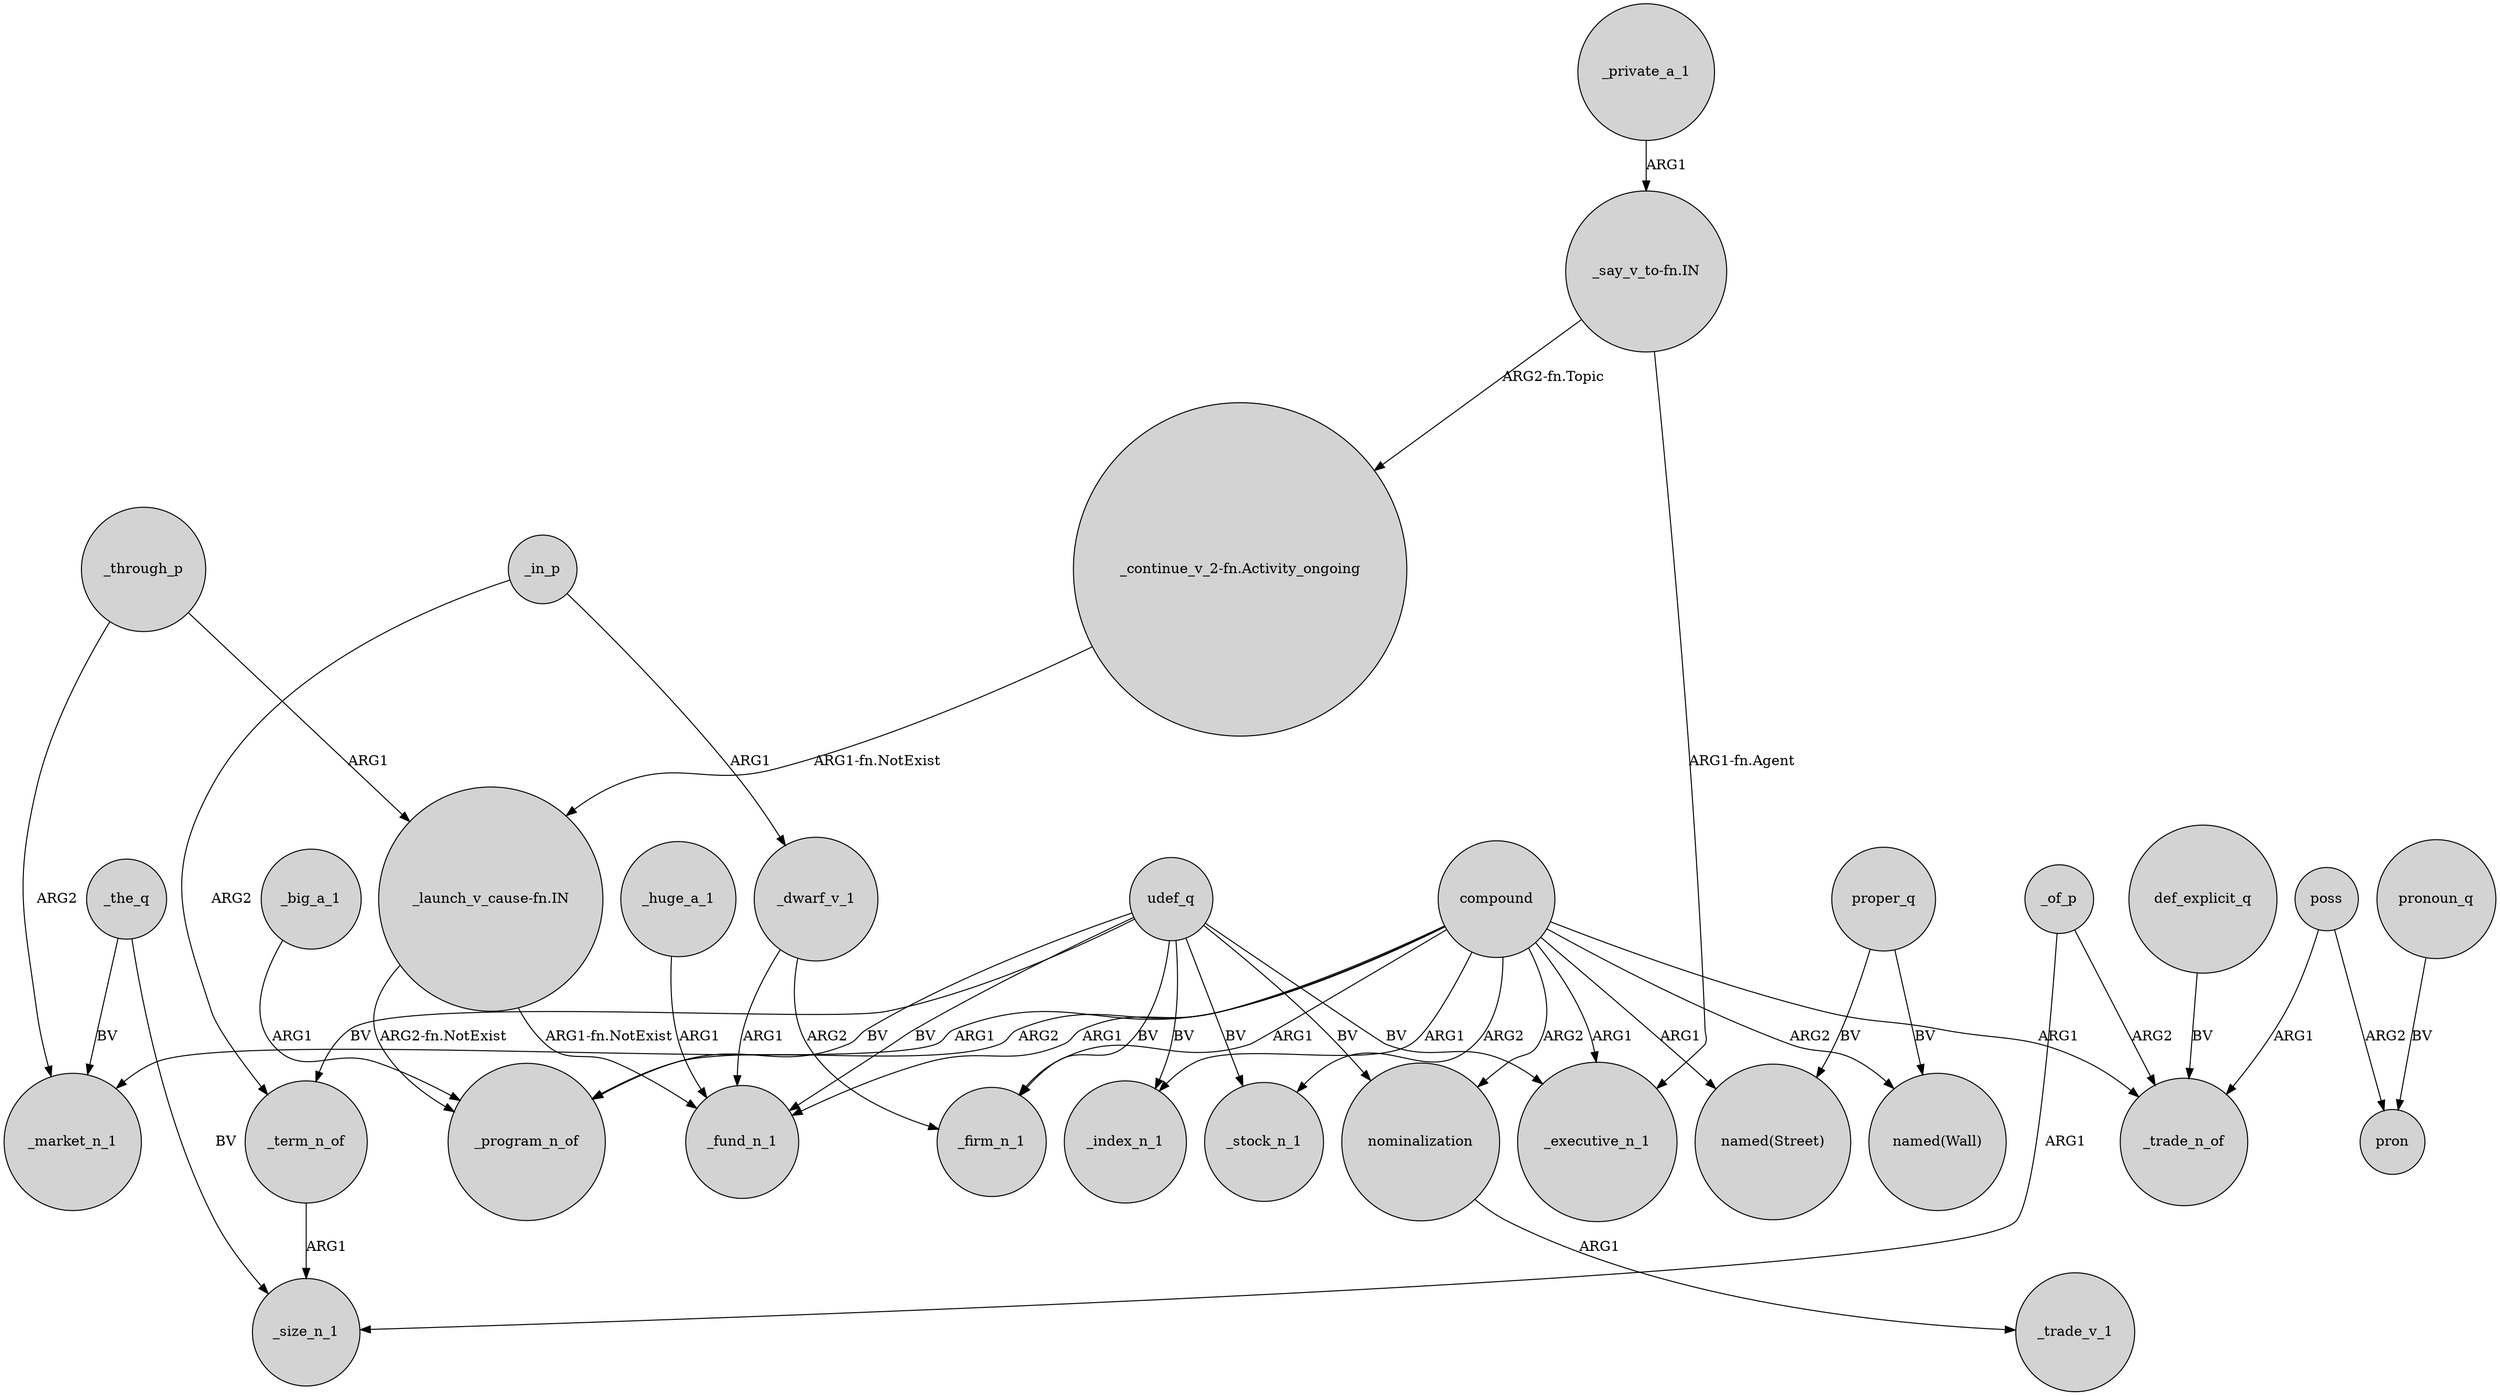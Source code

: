 digraph {
	node [shape=circle style=filled]
	"_launch_v_cause-fn.IN" -> _program_n_of [label="ARG2-fn.NotExist"]
	compound -> _program_n_of [label=ARG2]
	_the_q -> _size_n_1 [label=BV]
	poss -> pron [label=ARG2]
	udef_q -> _executive_n_1 [label=BV]
	compound -> "named(Street)" [label=ARG1]
	proper_q -> "named(Wall)" [label=BV]
	_dwarf_v_1 -> _firm_n_1 [label=ARG2]
	_term_n_of -> _size_n_1 [label=ARG1]
	compound -> _trade_n_of [label=ARG1]
	_huge_a_1 -> _fund_n_1 [label=ARG1]
	compound -> _executive_n_1 [label=ARG1]
	udef_q -> _firm_n_1 [label=BV]
	udef_q -> _program_n_of [label=BV]
	compound -> nominalization [label=ARG2]
	def_explicit_q -> _trade_n_of [label=BV]
	nominalization -> _trade_v_1 [label=ARG1]
	udef_q -> _index_n_1 [label=BV]
	"_say_v_to-fn.IN" -> "_continue_v_2-fn.Activity_ongoing" [label="ARG2-fn.Topic"]
	_through_p -> "_launch_v_cause-fn.IN" [label=ARG1]
	_dwarf_v_1 -> _fund_n_1 [label=ARG1]
	compound -> _stock_n_1 [label=ARG2]
	proper_q -> "named(Street)" [label=BV]
	_of_p -> _size_n_1 [label=ARG1]
	poss -> _trade_n_of [label=ARG1]
	pronoun_q -> pron [label=BV]
	_through_p -> _market_n_1 [label=ARG2]
	udef_q -> _stock_n_1 [label=BV]
	compound -> "named(Wall)" [label=ARG2]
	"_say_v_to-fn.IN" -> _executive_n_1 [label="ARG1-fn.Agent"]
	_in_p -> _dwarf_v_1 [label=ARG1]
	_in_p -> _term_n_of [label=ARG2]
	udef_q -> _term_n_of [label=BV]
	_private_a_1 -> "_say_v_to-fn.IN" [label=ARG1]
	compound -> _firm_n_1 [label=ARG1]
	udef_q -> _fund_n_1 [label=BV]
	udef_q -> nominalization [label=BV]
	"_continue_v_2-fn.Activity_ongoing" -> "_launch_v_cause-fn.IN" [label="ARG1-fn.NotExist"]
	_big_a_1 -> _program_n_of [label=ARG1]
	"_launch_v_cause-fn.IN" -> _fund_n_1 [label="ARG1-fn.NotExist"]
	compound -> _market_n_1 [label=ARG1]
	_of_p -> _trade_n_of [label=ARG2]
	_the_q -> _market_n_1 [label=BV]
	compound -> _fund_n_1 [label=ARG1]
	compound -> _index_n_1 [label=ARG1]
}
